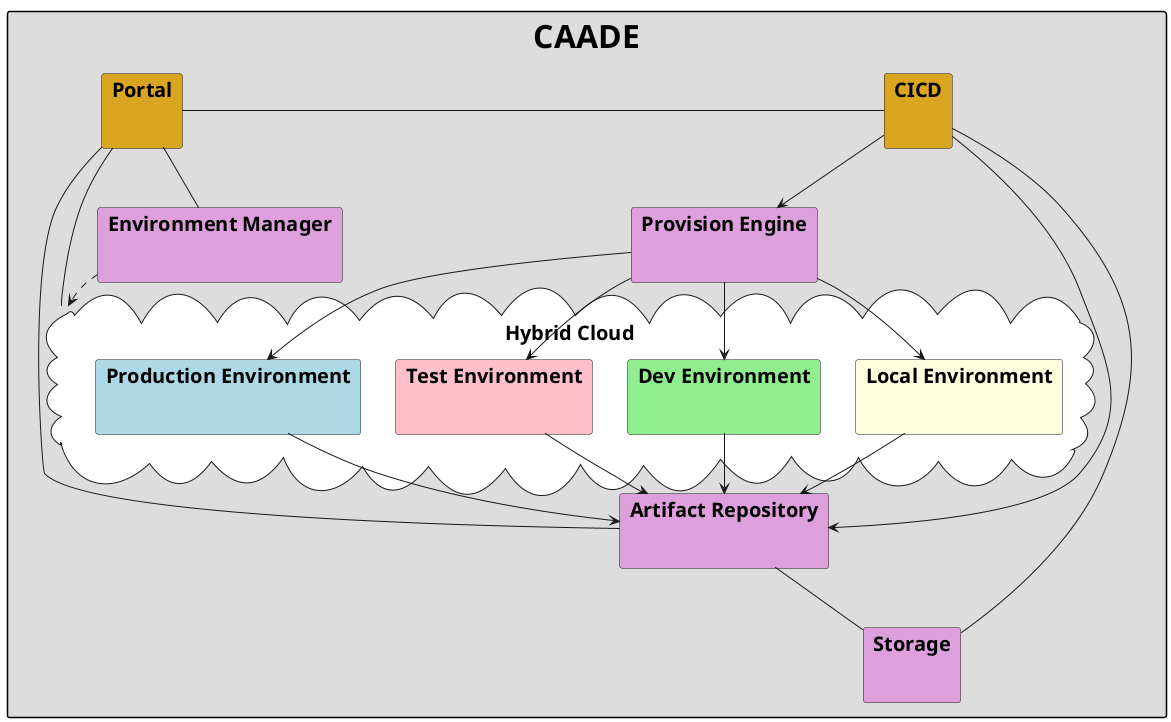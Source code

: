 @startuml

skinparam packageStyle rect
skinparam defaultFontSize 20

package <size:32>CAADE</size> #dddddd {
    package Portal #goldenrod { }
    package "CICD" #goldenrod { }
    package "Storage" #plum { }
    package "Artifact Repository" as AR #plum { }
    package "Environment Manager" as EM #plum { }
    package "Provision Engine" as PE  #plum { }
    cloud "Hybrid Cloud" as HC #ffffff {
        package "Local Environment" as LEnv #lightyellow { }
        package "Dev Environment" as DEnv #lightgreen { }
        package "Test Environment" as TEnv #pink { }
        package "Production Environment" as PEnv #lightblue { }
    }
}

Portal - CICD
Portal -- EM
CICD --> PE

EM ..> HC

PE --> LEnv
PE --> DEnv
PE --> TEnv
PE --> PEnv
Portal - AR
Portal - HC

CICD -> AR
LEnv --> AR
DEnv --> AR
TEnv --> AR
PEnv --> AR
AR -- Storage
CICD -- Storage

@enduml
